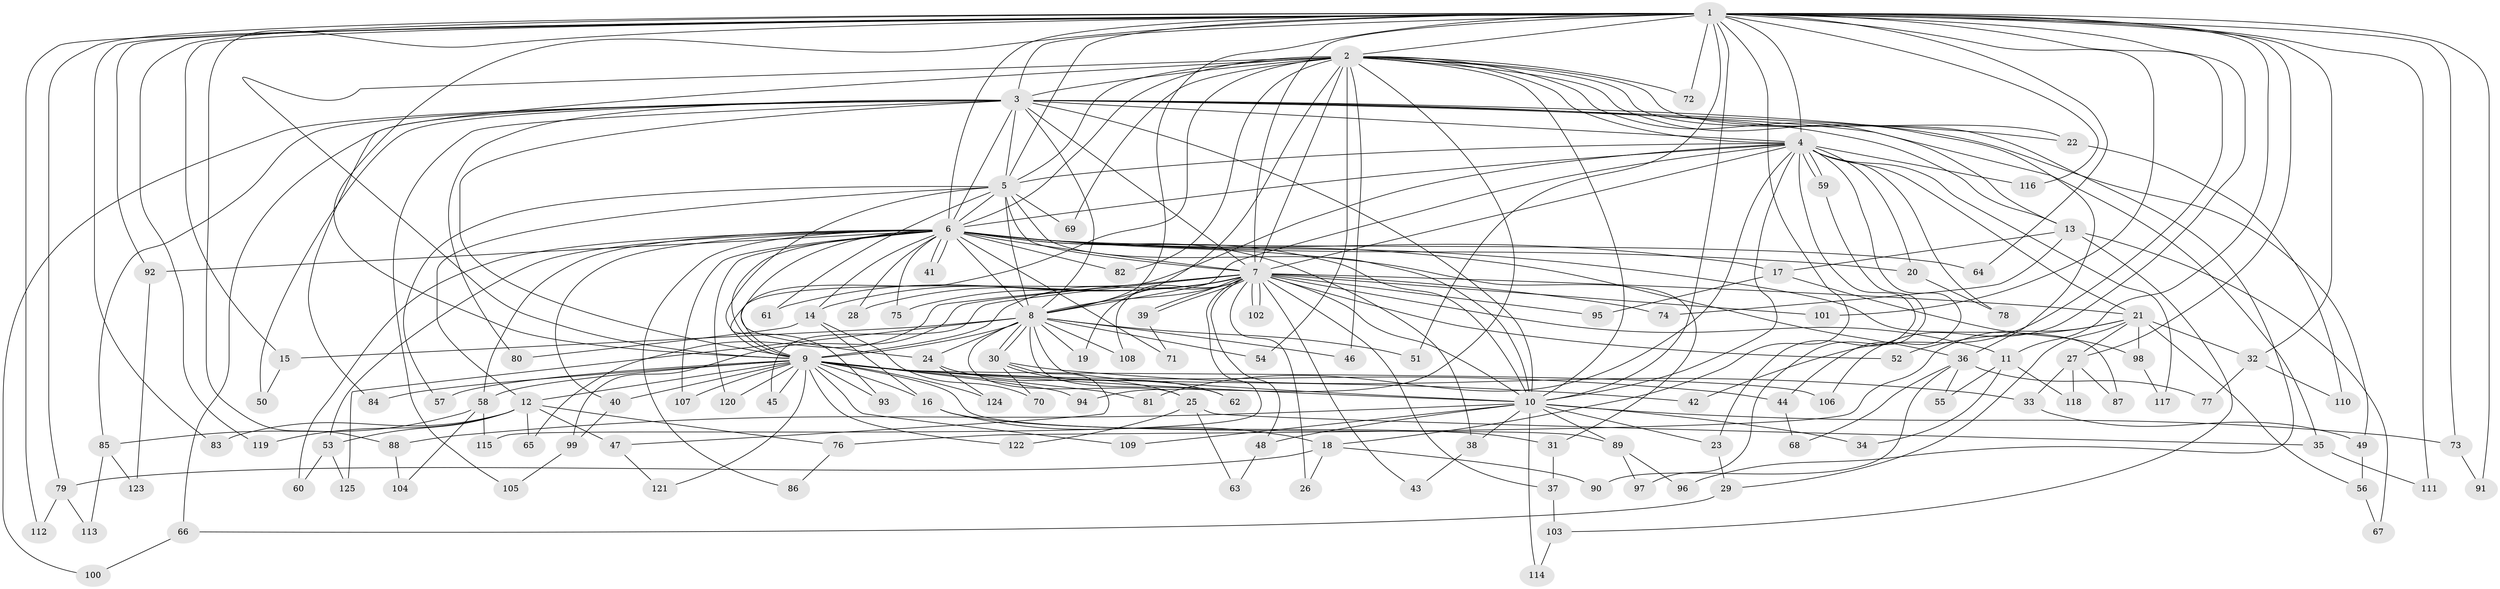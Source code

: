 // Generated by graph-tools (version 1.1) at 2025/49/03/09/25 03:49:31]
// undirected, 125 vertices, 275 edges
graph export_dot {
graph [start="1"]
  node [color=gray90,style=filled];
  1;
  2;
  3;
  4;
  5;
  6;
  7;
  8;
  9;
  10;
  11;
  12;
  13;
  14;
  15;
  16;
  17;
  18;
  19;
  20;
  21;
  22;
  23;
  24;
  25;
  26;
  27;
  28;
  29;
  30;
  31;
  32;
  33;
  34;
  35;
  36;
  37;
  38;
  39;
  40;
  41;
  42;
  43;
  44;
  45;
  46;
  47;
  48;
  49;
  50;
  51;
  52;
  53;
  54;
  55;
  56;
  57;
  58;
  59;
  60;
  61;
  62;
  63;
  64;
  65;
  66;
  67;
  68;
  69;
  70;
  71;
  72;
  73;
  74;
  75;
  76;
  77;
  78;
  79;
  80;
  81;
  82;
  83;
  84;
  85;
  86;
  87;
  88;
  89;
  90;
  91;
  92;
  93;
  94;
  95;
  96;
  97;
  98;
  99;
  100;
  101;
  102;
  103;
  104;
  105;
  106;
  107;
  108;
  109;
  110;
  111;
  112;
  113;
  114;
  115;
  116;
  117;
  118;
  119;
  120;
  121;
  122;
  123;
  124;
  125;
  1 -- 2;
  1 -- 3;
  1 -- 4;
  1 -- 5;
  1 -- 6;
  1 -- 7;
  1 -- 8;
  1 -- 9;
  1 -- 10;
  1 -- 11;
  1 -- 15;
  1 -- 18;
  1 -- 27;
  1 -- 32;
  1 -- 42;
  1 -- 51;
  1 -- 64;
  1 -- 72;
  1 -- 73;
  1 -- 79;
  1 -- 83;
  1 -- 88;
  1 -- 91;
  1 -- 92;
  1 -- 101;
  1 -- 106;
  1 -- 111;
  1 -- 112;
  1 -- 116;
  1 -- 119;
  2 -- 3;
  2 -- 4;
  2 -- 5;
  2 -- 6;
  2 -- 7;
  2 -- 8;
  2 -- 9;
  2 -- 10;
  2 -- 13;
  2 -- 22;
  2 -- 36;
  2 -- 46;
  2 -- 54;
  2 -- 69;
  2 -- 72;
  2 -- 82;
  2 -- 84;
  2 -- 93;
  2 -- 94;
  2 -- 96;
  3 -- 4;
  3 -- 5;
  3 -- 6;
  3 -- 7;
  3 -- 8;
  3 -- 9;
  3 -- 10;
  3 -- 13;
  3 -- 22;
  3 -- 35;
  3 -- 49;
  3 -- 50;
  3 -- 66;
  3 -- 80;
  3 -- 85;
  3 -- 100;
  3 -- 105;
  4 -- 5;
  4 -- 6;
  4 -- 7;
  4 -- 8;
  4 -- 9;
  4 -- 10;
  4 -- 20;
  4 -- 21;
  4 -- 23;
  4 -- 44;
  4 -- 59;
  4 -- 59;
  4 -- 78;
  4 -- 81;
  4 -- 116;
  4 -- 117;
  5 -- 6;
  5 -- 7;
  5 -- 8;
  5 -- 9;
  5 -- 10;
  5 -- 12;
  5 -- 57;
  5 -- 61;
  5 -- 69;
  6 -- 7;
  6 -- 8;
  6 -- 9;
  6 -- 10;
  6 -- 14;
  6 -- 17;
  6 -- 20;
  6 -- 24;
  6 -- 28;
  6 -- 31;
  6 -- 36;
  6 -- 38;
  6 -- 40;
  6 -- 41;
  6 -- 41;
  6 -- 53;
  6 -- 58;
  6 -- 60;
  6 -- 64;
  6 -- 71;
  6 -- 75;
  6 -- 82;
  6 -- 86;
  6 -- 87;
  6 -- 92;
  6 -- 107;
  6 -- 120;
  7 -- 8;
  7 -- 9;
  7 -- 10;
  7 -- 11;
  7 -- 14;
  7 -- 19;
  7 -- 21;
  7 -- 26;
  7 -- 28;
  7 -- 37;
  7 -- 39;
  7 -- 39;
  7 -- 43;
  7 -- 45;
  7 -- 48;
  7 -- 52;
  7 -- 61;
  7 -- 65;
  7 -- 74;
  7 -- 75;
  7 -- 95;
  7 -- 99;
  7 -- 101;
  7 -- 102;
  7 -- 102;
  7 -- 108;
  7 -- 115;
  8 -- 9;
  8 -- 10;
  8 -- 15;
  8 -- 19;
  8 -- 24;
  8 -- 25;
  8 -- 30;
  8 -- 30;
  8 -- 46;
  8 -- 51;
  8 -- 54;
  8 -- 62;
  8 -- 108;
  8 -- 125;
  9 -- 10;
  9 -- 12;
  9 -- 16;
  9 -- 40;
  9 -- 42;
  9 -- 44;
  9 -- 45;
  9 -- 57;
  9 -- 58;
  9 -- 81;
  9 -- 84;
  9 -- 89;
  9 -- 93;
  9 -- 94;
  9 -- 106;
  9 -- 107;
  9 -- 109;
  9 -- 120;
  9 -- 121;
  9 -- 122;
  9 -- 124;
  10 -- 23;
  10 -- 34;
  10 -- 38;
  10 -- 48;
  10 -- 73;
  10 -- 88;
  10 -- 89;
  10 -- 109;
  10 -- 114;
  11 -- 34;
  11 -- 55;
  11 -- 118;
  12 -- 47;
  12 -- 53;
  12 -- 65;
  12 -- 76;
  12 -- 83;
  12 -- 119;
  13 -- 17;
  13 -- 67;
  13 -- 74;
  13 -- 103;
  14 -- 16;
  14 -- 70;
  14 -- 80;
  15 -- 50;
  16 -- 18;
  16 -- 31;
  17 -- 95;
  17 -- 98;
  18 -- 26;
  18 -- 79;
  18 -- 90;
  20 -- 78;
  21 -- 27;
  21 -- 29;
  21 -- 32;
  21 -- 52;
  21 -- 56;
  21 -- 76;
  21 -- 98;
  22 -- 110;
  23 -- 29;
  24 -- 25;
  24 -- 124;
  25 -- 35;
  25 -- 63;
  25 -- 122;
  27 -- 33;
  27 -- 87;
  27 -- 118;
  29 -- 66;
  30 -- 33;
  30 -- 47;
  30 -- 62;
  30 -- 70;
  31 -- 37;
  32 -- 77;
  32 -- 110;
  33 -- 49;
  35 -- 111;
  36 -- 55;
  36 -- 68;
  36 -- 77;
  36 -- 90;
  37 -- 103;
  38 -- 43;
  39 -- 71;
  40 -- 99;
  44 -- 68;
  47 -- 121;
  48 -- 63;
  49 -- 56;
  53 -- 60;
  53 -- 125;
  56 -- 67;
  58 -- 85;
  58 -- 104;
  58 -- 115;
  59 -- 97;
  66 -- 100;
  73 -- 91;
  76 -- 86;
  79 -- 112;
  79 -- 113;
  85 -- 113;
  85 -- 123;
  88 -- 104;
  89 -- 96;
  89 -- 97;
  92 -- 123;
  98 -- 117;
  99 -- 105;
  103 -- 114;
}
